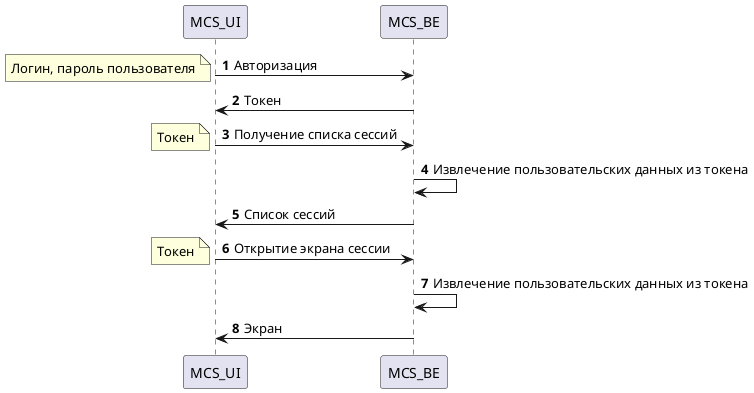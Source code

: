 @startuml
'Пользовательский путь при работе с MCS

participant MCS_UI as ui
participant MCS_BE as be

autonumber

ui -> be : Авторизация
note left: Логин, пароль пользователя
be -> ui : Токен
ui -> be : Получение списка сессий
note left: Токен
be -> be : Извлечение пользовательских данных из токена
be -> ui : Список сессий
ui -> be : Открытие экрана сессии
note left: Токен
be -> be : Извлечение пользовательских данных из токена
be -> ui : Экран

@enduml